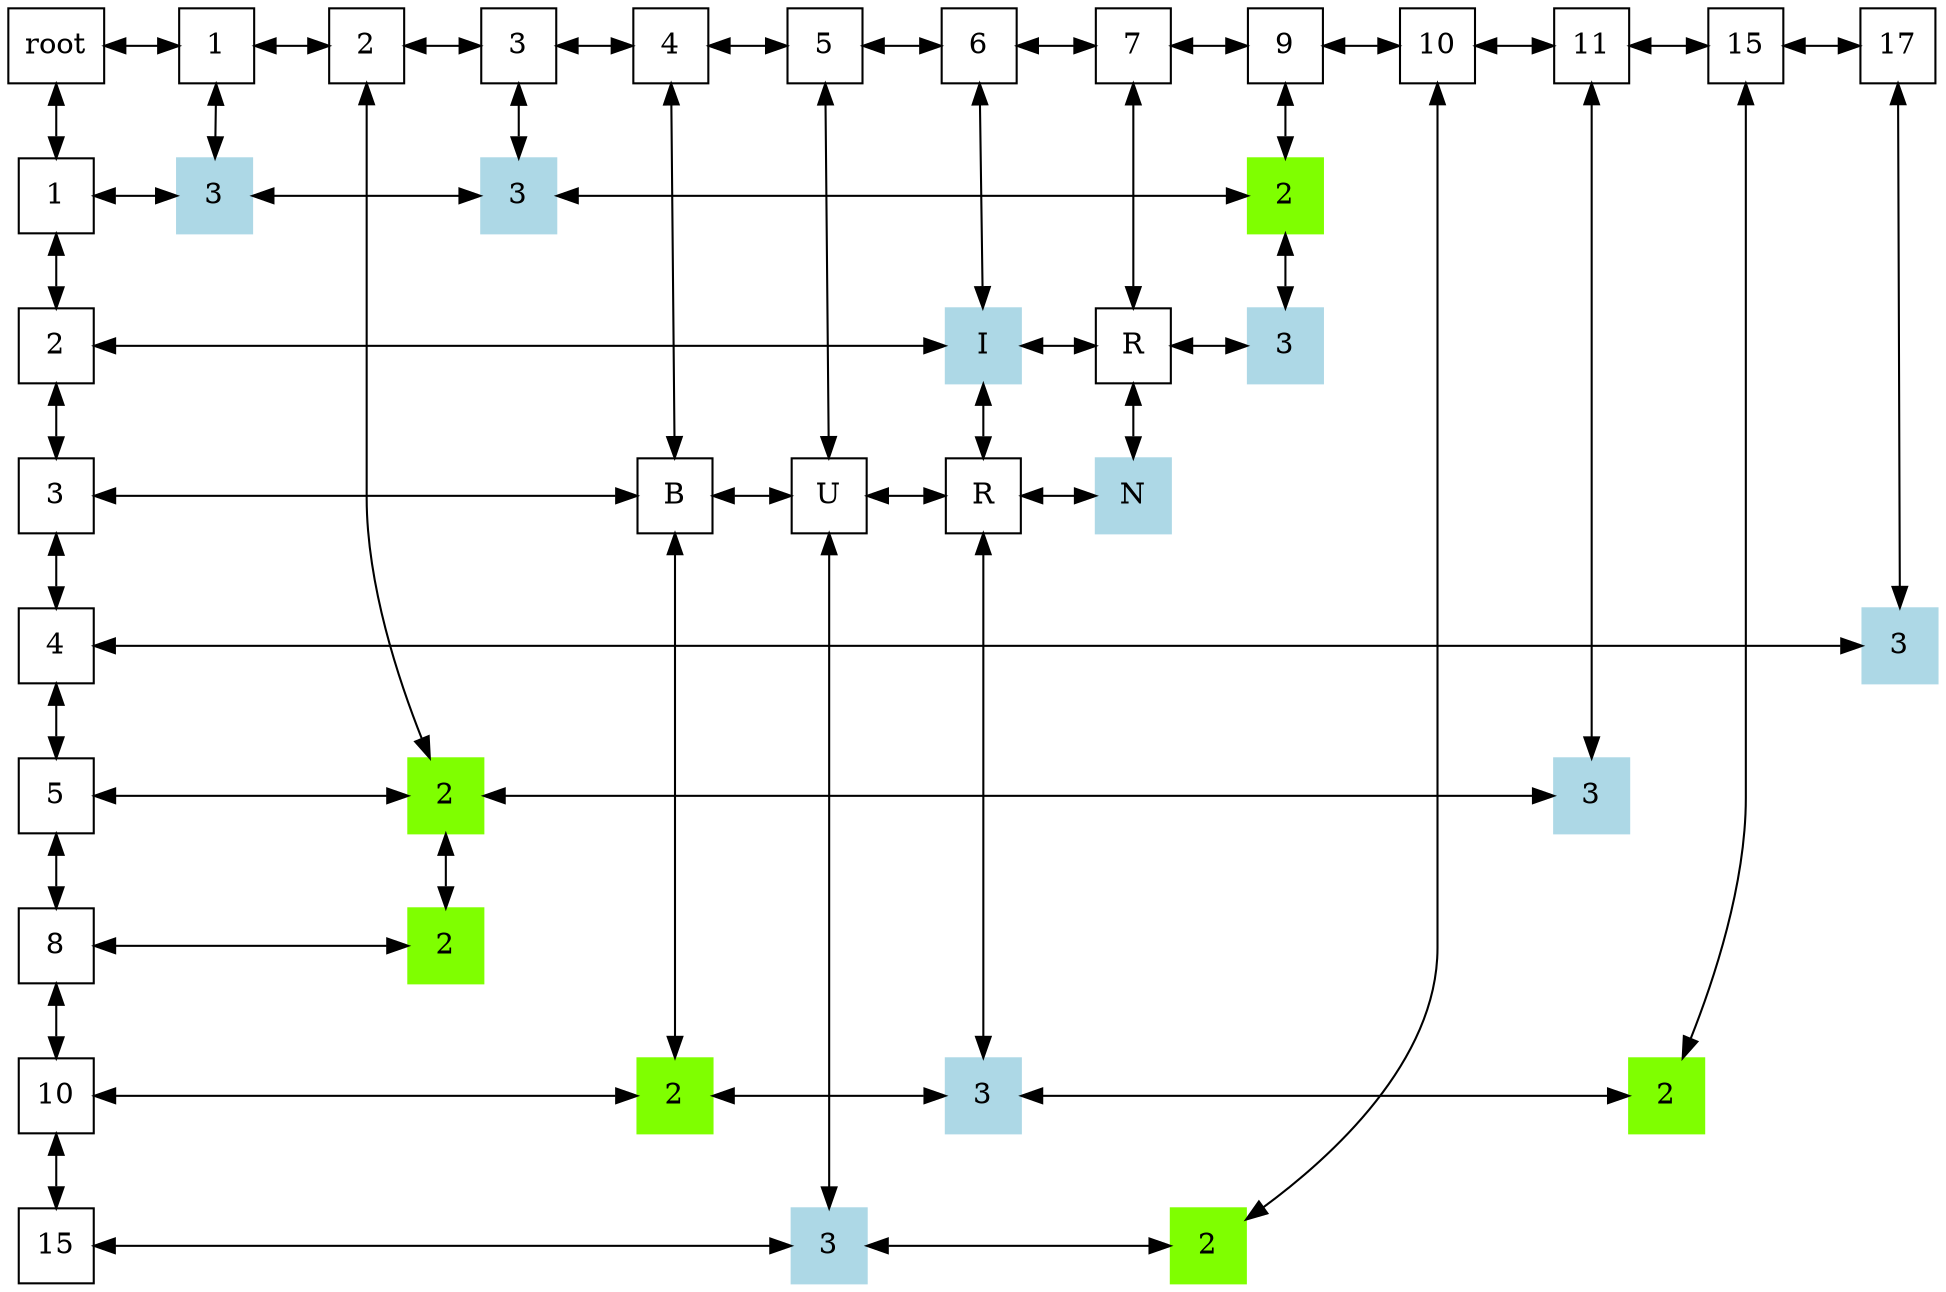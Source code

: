 digraph { 
 rankdir = TB; 
 node [shape=rectangle, height=0.5, width=0.5]; 
 graph[ nodesep = 0.5];
CH1[label="1"];
CH2[label="2"];
CH3[label="3"];
CH4[label="4"];
CH5[label="5"];
CH6[label="6"];
CH7[label="7"];
CH9[label="9"];
CH10[label="10"];
CH11[label="11"];
CH15[label="15"];
CH17[label="17"];

CV1 [label="1", group = 0 ];
CV2 [label="2", group = 0 ];
CV3 [label="3", group = 0 ];
CV4 [label="4", group = 0 ];
CV5 [label="5", group = 0 ];
CV8 [label="8", group = 0 ];
CV10 [label="10", group = 0 ];
CV15 [label="15", group = 0 ];

nodo101[label="3" style=filled color=lightblue group = 1];
nodo205[label="2" style=filled color=chartreuse group = 2];
nodo208[label="2" style=filled color=chartreuse group = 2];
nodo301[label="3" style=filled color=lightblue group = 3];
nodo403[label="B" group = 4];
nodo4010[label="2" style=filled color=chartreuse group = 4];
nodo503[label="U" group = 5];
nodo5015[label="3" style=filled color=lightblue group = 5];
nodo602[label="I" style=filled color=lightblue group = 6];
nodo603[label="R" group = 6];
nodo6010[label="3" style=filled color=lightblue group = 6];
nodo702[label="R" group = 7];
nodo703[label="N" style=filled color=lightblue group = 7];
nodo901[label="2" style=filled color=chartreuse group = 8];
nodo902[label="3" style=filled color=lightblue group = 8];
nodo10015[label="2" style=filled color=chartreuse group = 9];
nodo1105[label="3" style=filled color=lightblue group = 10];
nodo15010[label="2" style=filled color=chartreuse group = 11];
nodo1704[label="3" style=filled color=lightblue group = 12];

root -> CH1[ dir=both];
CH1 -> CH2[ dir=both];
CH2 -> CH3[ dir=both];
CH3 -> CH4[ dir=both];
CH4 -> CH5[ dir=both];
CH5 -> CH6[ dir=both];
CH6 -> CH7[ dir=both];
CH7 -> CH9[ dir=both];
CH9 -> CH10[ dir=both];
CH10 -> CH11[ dir=both];
CH11 -> CH15[ dir=both];
CH15 -> CH17[ dir=both];
root -> CV1[ dir=both];
CV1 -> CV2 [ dir=both];
CV2 -> CV3 [ dir=both];
CV3 -> CV4 [ dir=both];
CV4 -> CV5 [ dir=both];
CV5 -> CV8 [ dir=both];
CV8 -> CV10 [ dir=both];
CV10 -> CV15 [ dir=both];

CH1 -> nodo101 [ dir=both];
CH2 -> nodo205 [ dir=both];
nodo205 -> nodo208 [ dir=both];
CH3 -> nodo301 [ dir=both];
CH4 -> nodo403 [ dir=both];
nodo403 -> nodo4010 [ dir=both];
CH5 -> nodo503 [ dir=both];
nodo503 -> nodo5015 [ dir=both];
CH6 -> nodo602 [ dir=both];
nodo602 -> nodo603 [ dir=both];
nodo603 -> nodo6010 [ dir=both];
CH7 -> nodo702 [ dir=both];
nodo702 -> nodo703 [ dir=both];
CH9 -> nodo901 [ dir=both];
nodo901 -> nodo902 [ dir=both];
CH10 -> nodo10015 [ dir=both];
CH11 -> nodo1105 [ dir=both];
CH15 -> nodo15010 [ dir=both];
CH17 -> nodo1704 [ dir=both];

CV1 -> nodo101 [constraint=false, dir=both];
nodo101 -> nodo301 [ dir=both];
nodo301 -> nodo901 [ dir=both];
CV2 -> nodo602 [constraint=false, dir=both];
nodo602 -> nodo702 [ dir=both];
nodo702 -> nodo902 [ dir=both];
CV3 -> nodo403 [constraint=false, dir=both];
nodo403 -> nodo503 [ dir=both];
nodo503 -> nodo603 [ dir=both];
nodo603 -> nodo703 [ dir=both];
CV4 -> nodo1704 [constraint=false, dir=both];
CV5 -> nodo205 [constraint=false, dir=both];
nodo205 -> nodo1105 [ dir=both];
CV8 -> nodo208 [constraint=false, dir=both];
CV10 -> nodo4010 [constraint=false, dir=both];
nodo4010 -> nodo6010 [ dir=both];
nodo6010 -> nodo15010 [ dir=both];
CV15 -> nodo5015 [constraint=false, dir=both];
nodo5015 -> nodo10015 [ dir=both];

{ rank=same;root;CH1 ;CH2 ;CH3 ;CH4 ;CH5 ;CH6 ;CH7 ;CH9 ;CH10 ;CH11 ;CH15 ;CH17 ;}
{rank= same;CV1;nodo101;nodo301;nodo901;}
{rank= same;CV2;nodo602;nodo702;nodo902;}
{rank= same;CV3;nodo403;nodo503;nodo603;nodo703;}
{rank= same;CV4;nodo1704;}
{rank= same;CV5;nodo205;nodo1105;}
{rank= same;CV8;nodo208;}
{rank= same;CV10;nodo4010;nodo6010;nodo15010;}
{rank= same;CV15;nodo5015;nodo10015;}
}